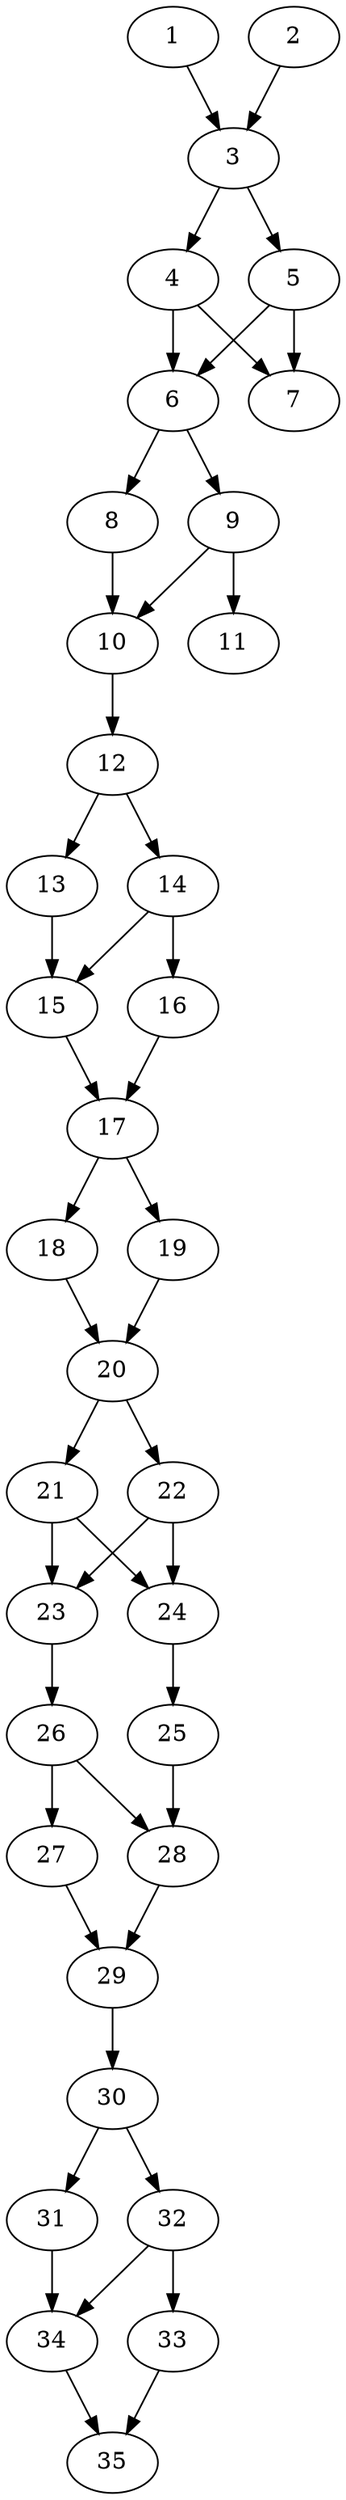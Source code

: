 // DAG automatically generated by daggen at Thu Oct  3 14:05:37 2019
// ./daggen --dot -n 35 --ccr 0.4 --fat 0.3 --regular 0.9 --density 0.7 --mindata 5242880 --maxdata 52428800 
digraph G {
  1 [size="51307520", alpha="0.19", expect_size="20523008"] 
  1 -> 3 [size ="20523008"]
  2 [size="23774720", alpha="0.06", expect_size="9509888"] 
  2 -> 3 [size ="9509888"]
  3 [size="114736640", alpha="0.11", expect_size="45894656"] 
  3 -> 4 [size ="45894656"]
  3 -> 5 [size ="45894656"]
  4 [size="91328000", alpha="0.19", expect_size="36531200"] 
  4 -> 6 [size ="36531200"]
  4 -> 7 [size ="36531200"]
  5 [size="46717440", alpha="0.10", expect_size="18686976"] 
  5 -> 6 [size ="18686976"]
  5 -> 7 [size ="18686976"]
  6 [size="29821440", alpha="0.03", expect_size="11928576"] 
  6 -> 8 [size ="11928576"]
  6 -> 9 [size ="11928576"]
  7 [size="19023360", alpha="0.01", expect_size="7609344"] 
  8 [size="20613120", alpha="0.15", expect_size="8245248"] 
  8 -> 10 [size ="8245248"]
  9 [size="122951680", alpha="0.18", expect_size="49180672"] 
  9 -> 10 [size ="49180672"]
  9 -> 11 [size ="49180672"]
  10 [size="60910080", alpha="0.09", expect_size="24364032"] 
  10 -> 12 [size ="24364032"]
  11 [size="15111680", alpha="0.05", expect_size="6044672"] 
  12 [size="129920000", alpha="0.16", expect_size="51968000"] 
  12 -> 13 [size ="51968000"]
  12 -> 14 [size ="51968000"]
  13 [size="47050240", alpha="0.09", expect_size="18820096"] 
  13 -> 15 [size ="18820096"]
  14 [size="112207360", alpha="0.17", expect_size="44882944"] 
  14 -> 15 [size ="44882944"]
  14 -> 16 [size ="44882944"]
  15 [size="104074240", alpha="0.18", expect_size="41629696"] 
  15 -> 17 [size ="41629696"]
  16 [size="44398080", alpha="0.01", expect_size="17759232"] 
  16 -> 17 [size ="17759232"]
  17 [size="63511040", alpha="0.05", expect_size="25404416"] 
  17 -> 18 [size ="25404416"]
  17 -> 19 [size ="25404416"]
  18 [size="67020800", alpha="0.02", expect_size="26808320"] 
  18 -> 20 [size ="26808320"]
  19 [size="35870720", alpha="0.16", expect_size="14348288"] 
  19 -> 20 [size ="14348288"]
  20 [size="22417920", alpha="0.11", expect_size="8967168"] 
  20 -> 21 [size ="8967168"]
  20 -> 22 [size ="8967168"]
  21 [size="76897280", alpha="0.11", expect_size="30758912"] 
  21 -> 23 [size ="30758912"]
  21 -> 24 [size ="30758912"]
  22 [size="108633600", alpha="0.13", expect_size="43453440"] 
  22 -> 23 [size ="43453440"]
  22 -> 24 [size ="43453440"]
  23 [size="86133760", alpha="0.13", expect_size="34453504"] 
  23 -> 26 [size ="34453504"]
  24 [size="20200960", alpha="0.06", expect_size="8080384"] 
  24 -> 25 [size ="8080384"]
  25 [size="118868480", alpha="0.04", expect_size="47547392"] 
  25 -> 28 [size ="47547392"]
  26 [size="107008000", alpha="0.06", expect_size="42803200"] 
  26 -> 27 [size ="42803200"]
  26 -> 28 [size ="42803200"]
  27 [size="111426560", alpha="0.08", expect_size="44570624"] 
  27 -> 29 [size ="44570624"]
  28 [size="24893440", alpha="0.12", expect_size="9957376"] 
  28 -> 29 [size ="9957376"]
  29 [size="38904320", alpha="0.14", expect_size="15561728"] 
  29 -> 30 [size ="15561728"]
  30 [size="18099200", alpha="0.05", expect_size="7239680"] 
  30 -> 31 [size ="7239680"]
  30 -> 32 [size ="7239680"]
  31 [size="80289280", alpha="0.15", expect_size="32115712"] 
  31 -> 34 [size ="32115712"]
  32 [size="27745280", alpha="0.06", expect_size="11098112"] 
  32 -> 33 [size ="11098112"]
  32 -> 34 [size ="11098112"]
  33 [size="107061760", alpha="0.02", expect_size="42824704"] 
  33 -> 35 [size ="42824704"]
  34 [size="65978880", alpha="0.15", expect_size="26391552"] 
  34 -> 35 [size ="26391552"]
  35 [size="100682240", alpha="0.04", expect_size="40272896"] 
}
